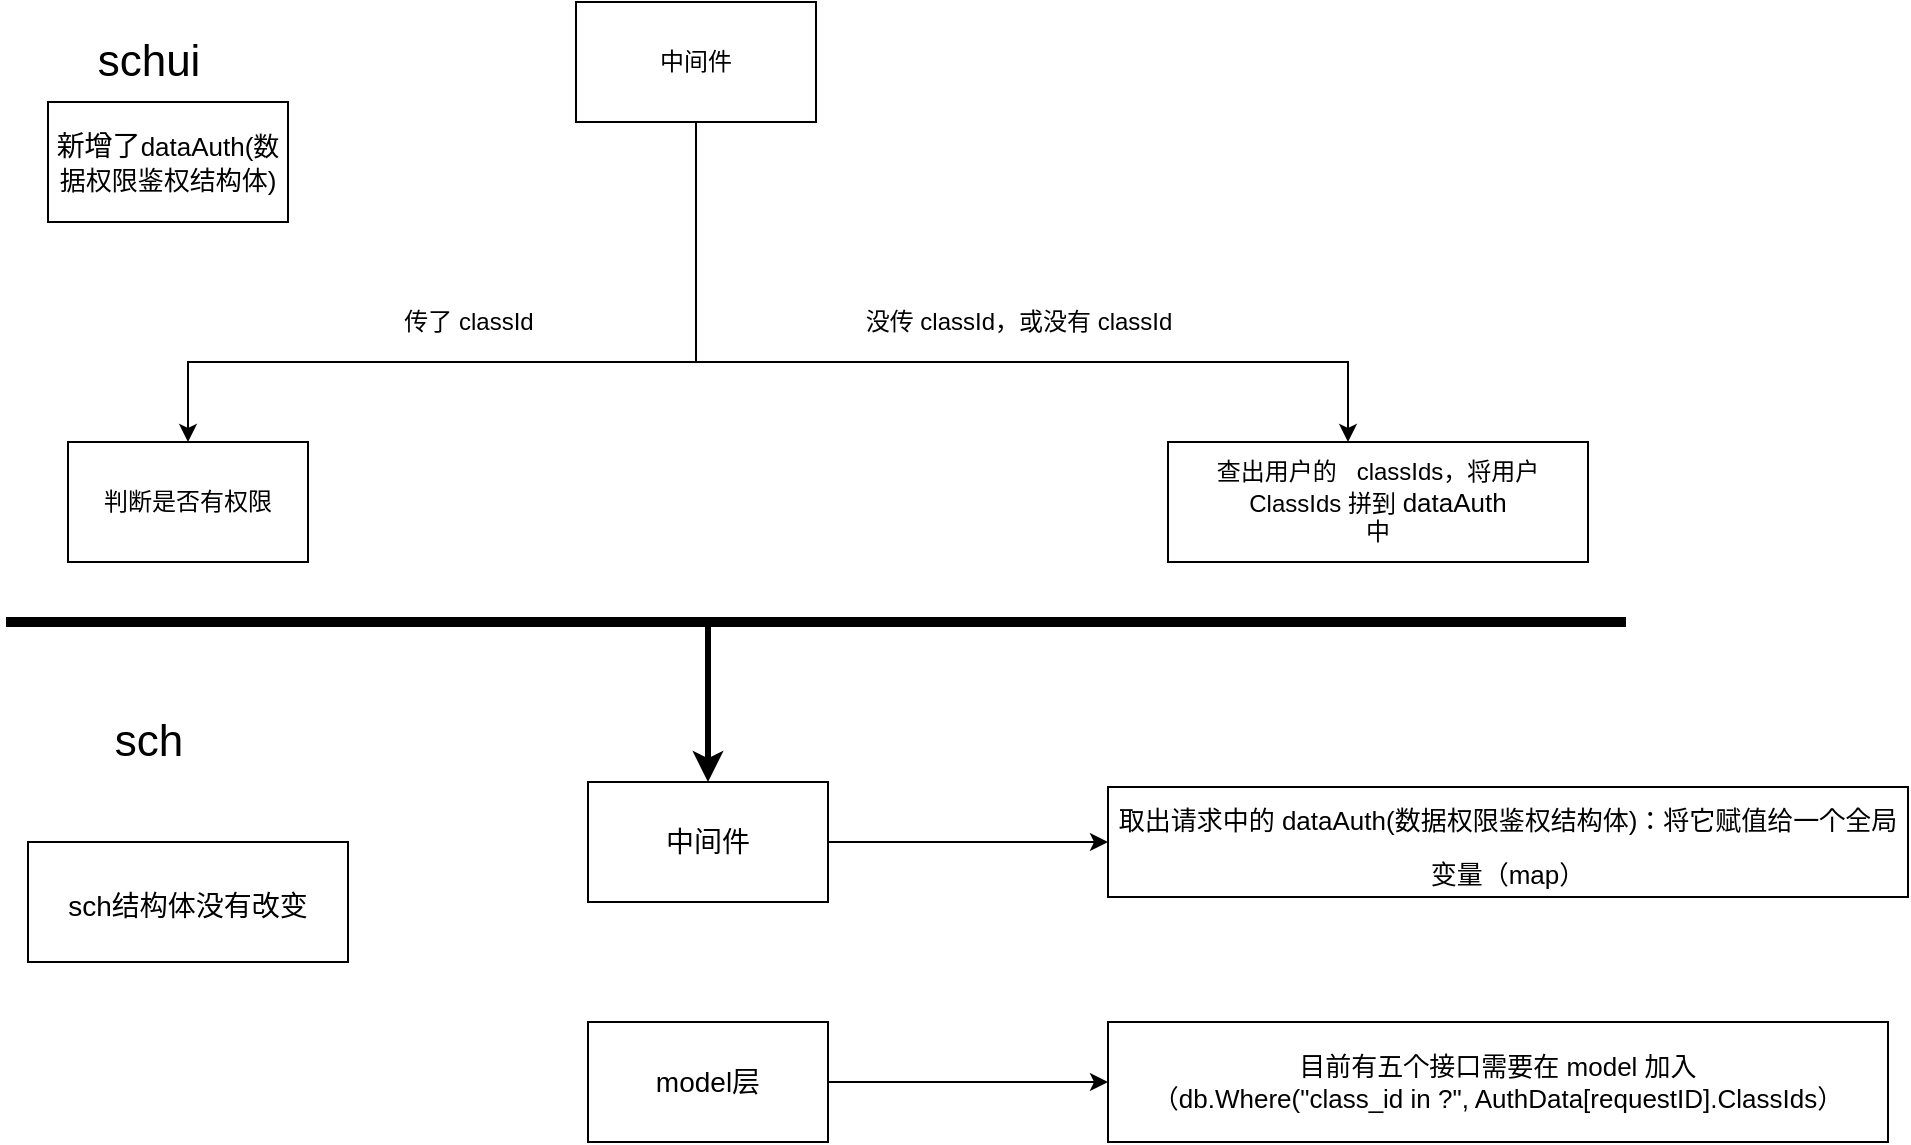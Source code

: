 <mxfile version="15.6.0" type="github">
  <diagram id="KMlm1KyeIBmnvQSUs3WO" name="Page-1">
    <mxGraphModel dx="1426" dy="825" grid="1" gridSize="10" guides="1" tooltips="1" connect="1" arrows="1" fold="1" page="1" pageScale="1" pageWidth="827" pageHeight="1169" math="0" shadow="0">
      <root>
        <mxCell id="0" />
        <mxCell id="1" parent="0" />
        <mxCell id="ApSXKXKb_fBx45cL0dqR-5" style="edgeStyle=orthogonalEdgeStyle;rounded=0;orthogonalLoop=1;jettySize=auto;html=1;exitX=0.5;exitY=1;exitDx=0;exitDy=0;entryX=0.5;entryY=0;entryDx=0;entryDy=0;" edge="1" parent="1" source="ApSXKXKb_fBx45cL0dqR-1" target="ApSXKXKb_fBx45cL0dqR-2">
          <mxGeometry relative="1" as="geometry">
            <Array as="points">
              <mxPoint x="354" y="210" />
              <mxPoint x="100" y="210" />
            </Array>
          </mxGeometry>
        </mxCell>
        <mxCell id="ApSXKXKb_fBx45cL0dqR-13" style="edgeStyle=orthogonalEdgeStyle;rounded=0;orthogonalLoop=1;jettySize=auto;html=1;" edge="1" parent="1" source="ApSXKXKb_fBx45cL0dqR-1" target="ApSXKXKb_fBx45cL0dqR-3">
          <mxGeometry relative="1" as="geometry">
            <Array as="points">
              <mxPoint x="354" y="210" />
              <mxPoint x="680" y="210" />
            </Array>
          </mxGeometry>
        </mxCell>
        <mxCell id="ApSXKXKb_fBx45cL0dqR-1" value="中间件" style="rounded=0;whiteSpace=wrap;html=1;" vertex="1" parent="1">
          <mxGeometry x="294" y="30" width="120" height="60" as="geometry" />
        </mxCell>
        <mxCell id="ApSXKXKb_fBx45cL0dqR-2" value="判断是否有权限" style="rounded=0;whiteSpace=wrap;html=1;" vertex="1" parent="1">
          <mxGeometry x="40" y="250" width="120" height="60" as="geometry" />
        </mxCell>
        <mxCell id="ApSXKXKb_fBx45cL0dqR-3" value="查出用户的 &amp;nbsp; classIds，将用户 ClassIds 拼到&amp;nbsp;&lt;span style=&quot;font-size: small&quot;&gt;dataAuth&lt;/span&gt;&lt;br&gt;中" style="rounded=0;whiteSpace=wrap;html=1;" vertex="1" parent="1">
          <mxGeometry x="590" y="250" width="210" height="60" as="geometry" />
        </mxCell>
        <mxCell id="ApSXKXKb_fBx45cL0dqR-9" value="传了 classId" style="text;html=1;align=center;verticalAlign=middle;resizable=0;points=[];autosize=1;strokeColor=none;fillColor=none;" vertex="1" parent="1">
          <mxGeometry x="200" y="180" width="80" height="20" as="geometry" />
        </mxCell>
        <mxCell id="ApSXKXKb_fBx45cL0dqR-10" value="没传 classId，或没有 classId" style="text;html=1;align=center;verticalAlign=middle;resizable=0;points=[];autosize=1;strokeColor=none;fillColor=none;" vertex="1" parent="1">
          <mxGeometry x="430" y="180" width="170" height="20" as="geometry" />
        </mxCell>
        <mxCell id="ApSXKXKb_fBx45cL0dqR-16" value="" style="endArrow=none;html=1;rounded=0;strokeWidth=5;" edge="1" parent="1">
          <mxGeometry width="50" height="50" relative="1" as="geometry">
            <mxPoint x="9" y="340" as="sourcePoint" />
            <mxPoint x="819" y="340" as="targetPoint" />
          </mxGeometry>
        </mxCell>
        <mxCell id="ApSXKXKb_fBx45cL0dqR-17" value="&lt;font style=&quot;font-size: 22px&quot;&gt;schui&lt;/font&gt;" style="text;html=1;align=center;verticalAlign=middle;resizable=0;points=[];autosize=1;strokeColor=none;fillColor=none;" vertex="1" parent="1">
          <mxGeometry x="45" y="50" width="70" height="20" as="geometry" />
        </mxCell>
        <mxCell id="ApSXKXKb_fBx45cL0dqR-19" value="&lt;font size=&quot;2&quot;&gt;取出请求中的 dataAuth(数据权限鉴权结构体)：将它赋值给一个全局变量（map）&lt;br&gt;&lt;/font&gt;" style="whiteSpace=wrap;html=1;fontSize=22;" vertex="1" parent="1">
          <mxGeometry x="560" y="422.5" width="400" height="55" as="geometry" />
        </mxCell>
        <mxCell id="ApSXKXKb_fBx45cL0dqR-20" value="目前有五个接口需要在 model 加入&lt;br&gt;（db.Where(&quot;class_id in ?&quot;, AuthData[requestID].ClassIds）" style="rounded=0;whiteSpace=wrap;html=1;fontSize=13;" vertex="1" parent="1">
          <mxGeometry x="560" y="540" width="390" height="60" as="geometry" />
        </mxCell>
        <mxCell id="ApSXKXKb_fBx45cL0dqR-21" value="&lt;font style=&quot;font-size: 22px&quot;&gt;sch&lt;/font&gt;" style="text;html=1;align=center;verticalAlign=middle;resizable=0;points=[];autosize=1;strokeColor=none;fillColor=none;fontSize=13;" vertex="1" parent="1">
          <mxGeometry x="55" y="390" width="50" height="20" as="geometry" />
        </mxCell>
        <mxCell id="ApSXKXKb_fBx45cL0dqR-22" value="&lt;font style=&quot;font-size: 14px&quot;&gt;sch结构体没有改变&lt;/font&gt;" style="rounded=0;whiteSpace=wrap;html=1;fontSize=22;" vertex="1" parent="1">
          <mxGeometry x="20" y="450" width="160" height="60" as="geometry" />
        </mxCell>
        <mxCell id="ApSXKXKb_fBx45cL0dqR-25" value="新增了&lt;span style=&quot;font-size: small&quot;&gt;dataAuth(数据权限鉴权结构体)&lt;/span&gt;" style="rounded=0;whiteSpace=wrap;html=1;fontSize=14;" vertex="1" parent="1">
          <mxGeometry x="30" y="80" width="120" height="60" as="geometry" />
        </mxCell>
        <mxCell id="ApSXKXKb_fBx45cL0dqR-35" style="edgeStyle=orthogonalEdgeStyle;rounded=0;orthogonalLoop=1;jettySize=auto;html=1;exitX=1;exitY=0.5;exitDx=0;exitDy=0;fontSize=14;strokeWidth=1;entryX=0;entryY=0.5;entryDx=0;entryDy=0;" edge="1" parent="1" source="ApSXKXKb_fBx45cL0dqR-26" target="ApSXKXKb_fBx45cL0dqR-19">
          <mxGeometry relative="1" as="geometry">
            <mxPoint x="530" y="450" as="targetPoint" />
          </mxGeometry>
        </mxCell>
        <mxCell id="ApSXKXKb_fBx45cL0dqR-26" value="中间件" style="rounded=0;whiteSpace=wrap;html=1;fontSize=14;" vertex="1" parent="1">
          <mxGeometry x="300" y="420" width="120" height="60" as="geometry" />
        </mxCell>
        <mxCell id="ApSXKXKb_fBx45cL0dqR-34" value="" style="endArrow=classic;html=1;rounded=0;fontSize=14;strokeWidth=3;" edge="1" parent="1">
          <mxGeometry width="50" height="50" relative="1" as="geometry">
            <mxPoint x="360" y="340" as="sourcePoint" />
            <mxPoint x="360" y="420" as="targetPoint" />
          </mxGeometry>
        </mxCell>
        <mxCell id="ApSXKXKb_fBx45cL0dqR-38" style="edgeStyle=orthogonalEdgeStyle;rounded=0;orthogonalLoop=1;jettySize=auto;html=1;exitX=1;exitY=0.5;exitDx=0;exitDy=0;fontSize=14;strokeWidth=1;" edge="1" parent="1" source="ApSXKXKb_fBx45cL0dqR-37" target="ApSXKXKb_fBx45cL0dqR-20">
          <mxGeometry relative="1" as="geometry" />
        </mxCell>
        <mxCell id="ApSXKXKb_fBx45cL0dqR-37" value="model层" style="rounded=0;whiteSpace=wrap;html=1;fontSize=14;" vertex="1" parent="1">
          <mxGeometry x="300" y="540" width="120" height="60" as="geometry" />
        </mxCell>
      </root>
    </mxGraphModel>
  </diagram>
</mxfile>

